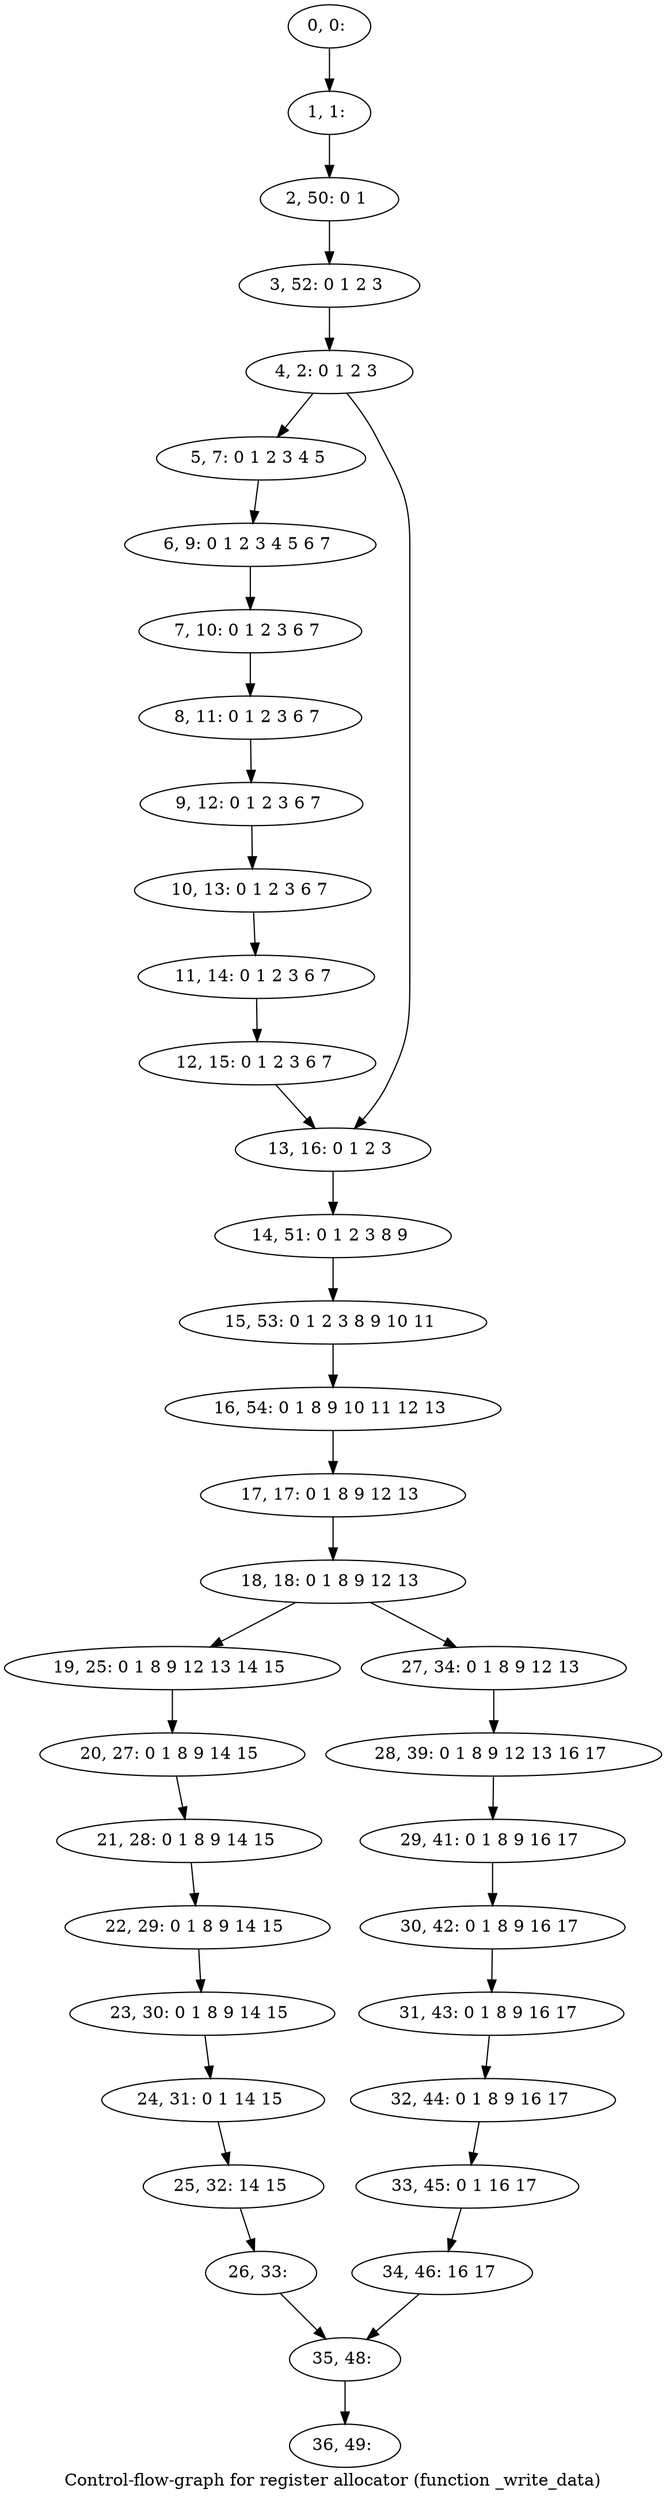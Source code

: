 digraph G {
graph [label="Control-flow-graph for register allocator (function _write_data)"]
0[label="0, 0: "];
1[label="1, 1: "];
2[label="2, 50: 0 1 "];
3[label="3, 52: 0 1 2 3 "];
4[label="4, 2: 0 1 2 3 "];
5[label="5, 7: 0 1 2 3 4 5 "];
6[label="6, 9: 0 1 2 3 4 5 6 7 "];
7[label="7, 10: 0 1 2 3 6 7 "];
8[label="8, 11: 0 1 2 3 6 7 "];
9[label="9, 12: 0 1 2 3 6 7 "];
10[label="10, 13: 0 1 2 3 6 7 "];
11[label="11, 14: 0 1 2 3 6 7 "];
12[label="12, 15: 0 1 2 3 6 7 "];
13[label="13, 16: 0 1 2 3 "];
14[label="14, 51: 0 1 2 3 8 9 "];
15[label="15, 53: 0 1 2 3 8 9 10 11 "];
16[label="16, 54: 0 1 8 9 10 11 12 13 "];
17[label="17, 17: 0 1 8 9 12 13 "];
18[label="18, 18: 0 1 8 9 12 13 "];
19[label="19, 25: 0 1 8 9 12 13 14 15 "];
20[label="20, 27: 0 1 8 9 14 15 "];
21[label="21, 28: 0 1 8 9 14 15 "];
22[label="22, 29: 0 1 8 9 14 15 "];
23[label="23, 30: 0 1 8 9 14 15 "];
24[label="24, 31: 0 1 14 15 "];
25[label="25, 32: 14 15 "];
26[label="26, 33: "];
27[label="27, 34: 0 1 8 9 12 13 "];
28[label="28, 39: 0 1 8 9 12 13 16 17 "];
29[label="29, 41: 0 1 8 9 16 17 "];
30[label="30, 42: 0 1 8 9 16 17 "];
31[label="31, 43: 0 1 8 9 16 17 "];
32[label="32, 44: 0 1 8 9 16 17 "];
33[label="33, 45: 0 1 16 17 "];
34[label="34, 46: 16 17 "];
35[label="35, 48: "];
36[label="36, 49: "];
0->1 ;
1->2 ;
2->3 ;
3->4 ;
4->5 ;
4->13 ;
5->6 ;
6->7 ;
7->8 ;
8->9 ;
9->10 ;
10->11 ;
11->12 ;
12->13 ;
13->14 ;
14->15 ;
15->16 ;
16->17 ;
17->18 ;
18->19 ;
18->27 ;
19->20 ;
20->21 ;
21->22 ;
22->23 ;
23->24 ;
24->25 ;
25->26 ;
26->35 ;
27->28 ;
28->29 ;
29->30 ;
30->31 ;
31->32 ;
32->33 ;
33->34 ;
34->35 ;
35->36 ;
}
